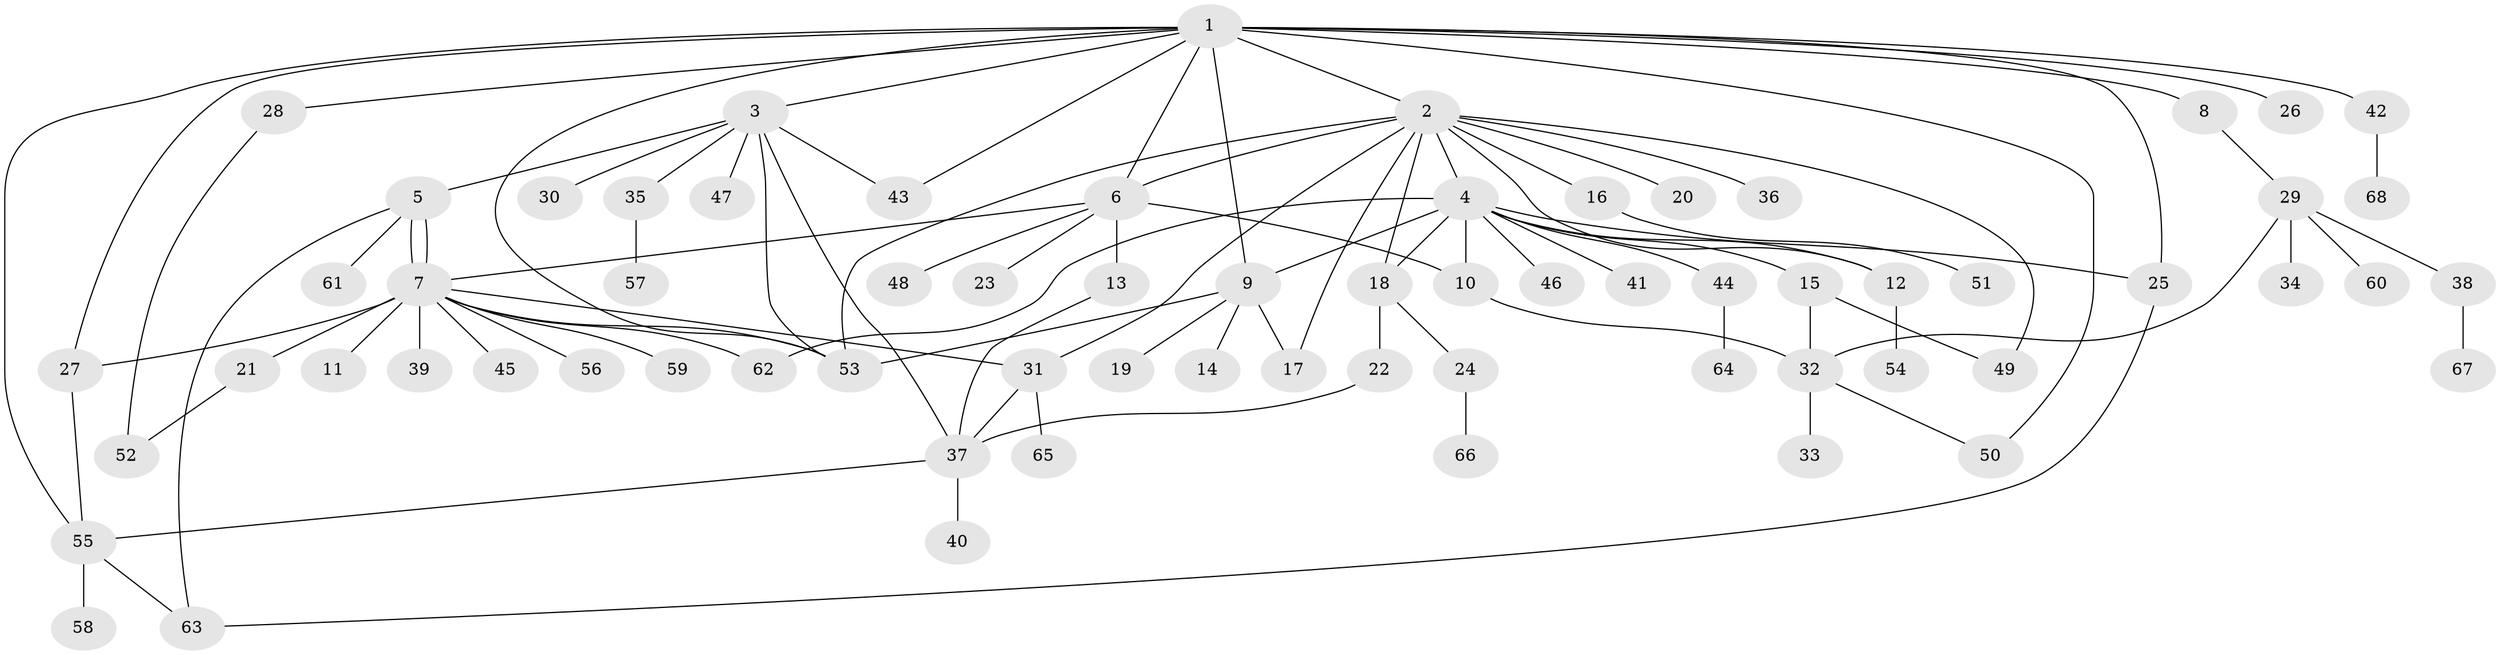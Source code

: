 // Generated by graph-tools (version 1.1) at 2025/01/03/09/25 03:01:37]
// undirected, 68 vertices, 96 edges
graph export_dot {
graph [start="1"]
  node [color=gray90,style=filled];
  1;
  2;
  3;
  4;
  5;
  6;
  7;
  8;
  9;
  10;
  11;
  12;
  13;
  14;
  15;
  16;
  17;
  18;
  19;
  20;
  21;
  22;
  23;
  24;
  25;
  26;
  27;
  28;
  29;
  30;
  31;
  32;
  33;
  34;
  35;
  36;
  37;
  38;
  39;
  40;
  41;
  42;
  43;
  44;
  45;
  46;
  47;
  48;
  49;
  50;
  51;
  52;
  53;
  54;
  55;
  56;
  57;
  58;
  59;
  60;
  61;
  62;
  63;
  64;
  65;
  66;
  67;
  68;
  1 -- 2;
  1 -- 3;
  1 -- 6;
  1 -- 8;
  1 -- 9;
  1 -- 25;
  1 -- 26;
  1 -- 27;
  1 -- 28;
  1 -- 42;
  1 -- 43;
  1 -- 50;
  1 -- 53;
  1 -- 55;
  2 -- 4;
  2 -- 6;
  2 -- 12;
  2 -- 16;
  2 -- 17;
  2 -- 18;
  2 -- 20;
  2 -- 31;
  2 -- 36;
  2 -- 49;
  2 -- 53;
  3 -- 5;
  3 -- 30;
  3 -- 35;
  3 -- 37;
  3 -- 43;
  3 -- 47;
  3 -- 53;
  4 -- 9;
  4 -- 10;
  4 -- 12;
  4 -- 15;
  4 -- 18;
  4 -- 25;
  4 -- 41;
  4 -- 44;
  4 -- 46;
  4 -- 62;
  5 -- 7;
  5 -- 7;
  5 -- 61;
  5 -- 63;
  6 -- 7;
  6 -- 10;
  6 -- 13;
  6 -- 23;
  6 -- 48;
  7 -- 11;
  7 -- 21;
  7 -- 27;
  7 -- 31;
  7 -- 39;
  7 -- 45;
  7 -- 53;
  7 -- 56;
  7 -- 59;
  7 -- 62;
  8 -- 29;
  9 -- 14;
  9 -- 17;
  9 -- 19;
  9 -- 53;
  10 -- 32;
  12 -- 54;
  13 -- 37;
  15 -- 32;
  15 -- 49;
  16 -- 51;
  18 -- 22;
  18 -- 24;
  21 -- 52;
  22 -- 37;
  24 -- 66;
  25 -- 63;
  27 -- 55;
  28 -- 52;
  29 -- 32;
  29 -- 34;
  29 -- 38;
  29 -- 60;
  31 -- 37;
  31 -- 65;
  32 -- 33;
  32 -- 50;
  35 -- 57;
  37 -- 40;
  37 -- 55;
  38 -- 67;
  42 -- 68;
  44 -- 64;
  55 -- 58;
  55 -- 63;
}
